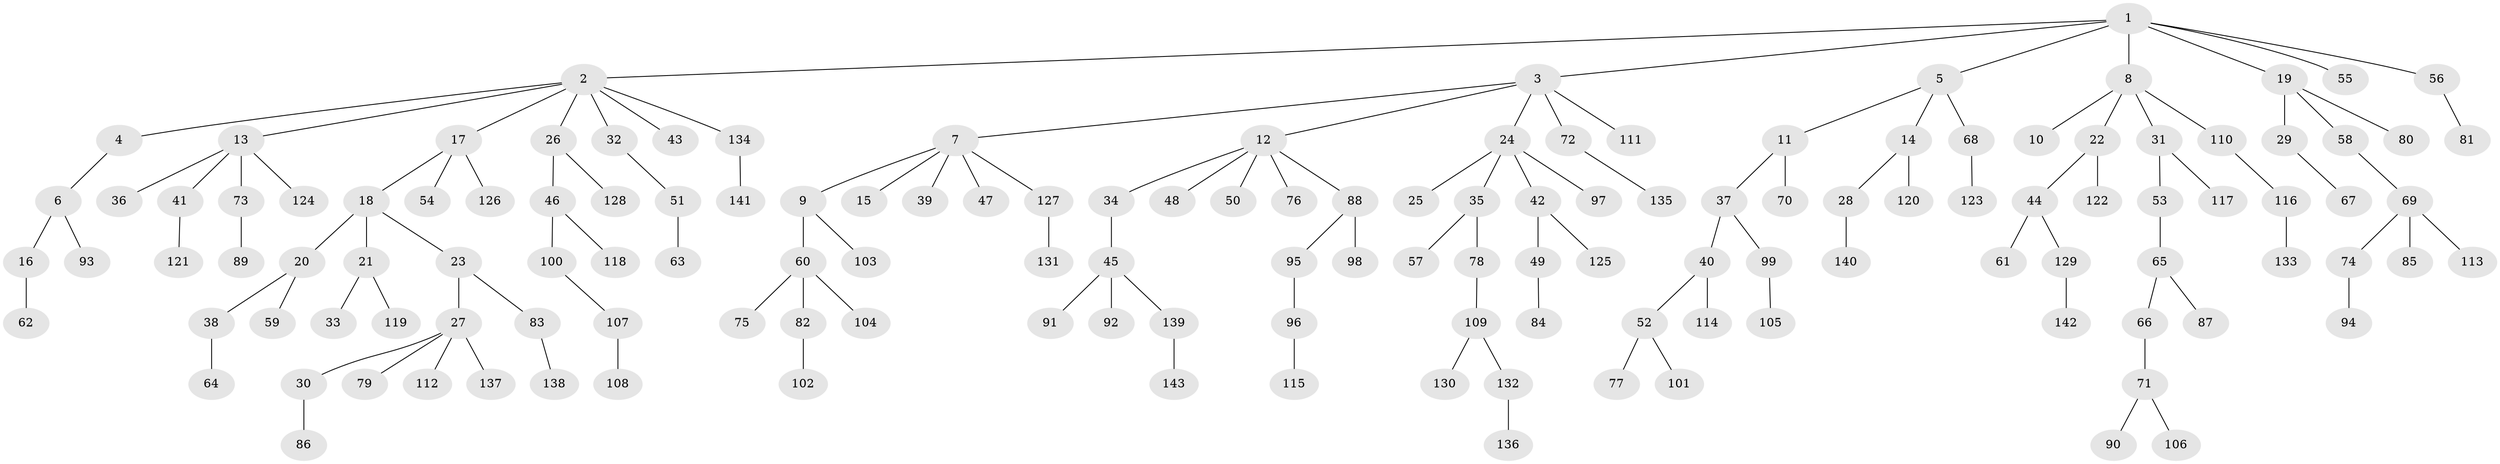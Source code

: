 // Generated by graph-tools (version 1.1) at 2025/11/02/27/25 16:11:28]
// undirected, 143 vertices, 142 edges
graph export_dot {
graph [start="1"]
  node [color=gray90,style=filled];
  1;
  2;
  3;
  4;
  5;
  6;
  7;
  8;
  9;
  10;
  11;
  12;
  13;
  14;
  15;
  16;
  17;
  18;
  19;
  20;
  21;
  22;
  23;
  24;
  25;
  26;
  27;
  28;
  29;
  30;
  31;
  32;
  33;
  34;
  35;
  36;
  37;
  38;
  39;
  40;
  41;
  42;
  43;
  44;
  45;
  46;
  47;
  48;
  49;
  50;
  51;
  52;
  53;
  54;
  55;
  56;
  57;
  58;
  59;
  60;
  61;
  62;
  63;
  64;
  65;
  66;
  67;
  68;
  69;
  70;
  71;
  72;
  73;
  74;
  75;
  76;
  77;
  78;
  79;
  80;
  81;
  82;
  83;
  84;
  85;
  86;
  87;
  88;
  89;
  90;
  91;
  92;
  93;
  94;
  95;
  96;
  97;
  98;
  99;
  100;
  101;
  102;
  103;
  104;
  105;
  106;
  107;
  108;
  109;
  110;
  111;
  112;
  113;
  114;
  115;
  116;
  117;
  118;
  119;
  120;
  121;
  122;
  123;
  124;
  125;
  126;
  127;
  128;
  129;
  130;
  131;
  132;
  133;
  134;
  135;
  136;
  137;
  138;
  139;
  140;
  141;
  142;
  143;
  1 -- 2;
  1 -- 3;
  1 -- 5;
  1 -- 8;
  1 -- 19;
  1 -- 55;
  1 -- 56;
  2 -- 4;
  2 -- 13;
  2 -- 17;
  2 -- 26;
  2 -- 32;
  2 -- 43;
  2 -- 134;
  3 -- 7;
  3 -- 12;
  3 -- 24;
  3 -- 72;
  3 -- 111;
  4 -- 6;
  5 -- 11;
  5 -- 14;
  5 -- 68;
  6 -- 16;
  6 -- 93;
  7 -- 9;
  7 -- 15;
  7 -- 39;
  7 -- 47;
  7 -- 127;
  8 -- 10;
  8 -- 22;
  8 -- 31;
  8 -- 110;
  9 -- 60;
  9 -- 103;
  11 -- 37;
  11 -- 70;
  12 -- 34;
  12 -- 48;
  12 -- 50;
  12 -- 76;
  12 -- 88;
  13 -- 36;
  13 -- 41;
  13 -- 73;
  13 -- 124;
  14 -- 28;
  14 -- 120;
  16 -- 62;
  17 -- 18;
  17 -- 54;
  17 -- 126;
  18 -- 20;
  18 -- 21;
  18 -- 23;
  19 -- 29;
  19 -- 58;
  19 -- 80;
  20 -- 38;
  20 -- 59;
  21 -- 33;
  21 -- 119;
  22 -- 44;
  22 -- 122;
  23 -- 27;
  23 -- 83;
  24 -- 25;
  24 -- 35;
  24 -- 42;
  24 -- 97;
  26 -- 46;
  26 -- 128;
  27 -- 30;
  27 -- 79;
  27 -- 112;
  27 -- 137;
  28 -- 140;
  29 -- 67;
  30 -- 86;
  31 -- 53;
  31 -- 117;
  32 -- 51;
  34 -- 45;
  35 -- 57;
  35 -- 78;
  37 -- 40;
  37 -- 99;
  38 -- 64;
  40 -- 52;
  40 -- 114;
  41 -- 121;
  42 -- 49;
  42 -- 125;
  44 -- 61;
  44 -- 129;
  45 -- 91;
  45 -- 92;
  45 -- 139;
  46 -- 100;
  46 -- 118;
  49 -- 84;
  51 -- 63;
  52 -- 77;
  52 -- 101;
  53 -- 65;
  56 -- 81;
  58 -- 69;
  60 -- 75;
  60 -- 82;
  60 -- 104;
  65 -- 66;
  65 -- 87;
  66 -- 71;
  68 -- 123;
  69 -- 74;
  69 -- 85;
  69 -- 113;
  71 -- 90;
  71 -- 106;
  72 -- 135;
  73 -- 89;
  74 -- 94;
  78 -- 109;
  82 -- 102;
  83 -- 138;
  88 -- 95;
  88 -- 98;
  95 -- 96;
  96 -- 115;
  99 -- 105;
  100 -- 107;
  107 -- 108;
  109 -- 130;
  109 -- 132;
  110 -- 116;
  116 -- 133;
  127 -- 131;
  129 -- 142;
  132 -- 136;
  134 -- 141;
  139 -- 143;
}
